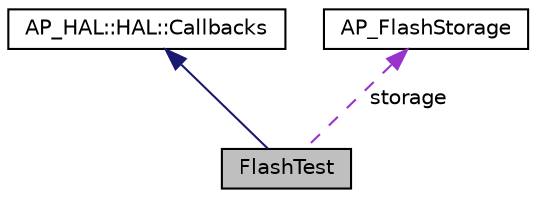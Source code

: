 digraph "FlashTest"
{
 // INTERACTIVE_SVG=YES
  edge [fontname="Helvetica",fontsize="10",labelfontname="Helvetica",labelfontsize="10"];
  node [fontname="Helvetica",fontsize="10",shape=record];
  Node1 [label="FlashTest",height=0.2,width=0.4,color="black", fillcolor="grey75", style="filled", fontcolor="black"];
  Node2 -> Node1 [dir="back",color="midnightblue",fontsize="10",style="solid",fontname="Helvetica"];
  Node2 [label="AP_HAL::HAL::Callbacks",height=0.2,width=0.4,color="black", fillcolor="white", style="filled",URL="$structAP__HAL_1_1HAL_1_1Callbacks.html"];
  Node3 -> Node1 [dir="back",color="darkorchid3",fontsize="10",style="dashed",label=" storage" ,fontname="Helvetica"];
  Node3 [label="AP_FlashStorage",height=0.2,width=0.4,color="black", fillcolor="white", style="filled",URL="$classAP__FlashStorage.html"];
}
